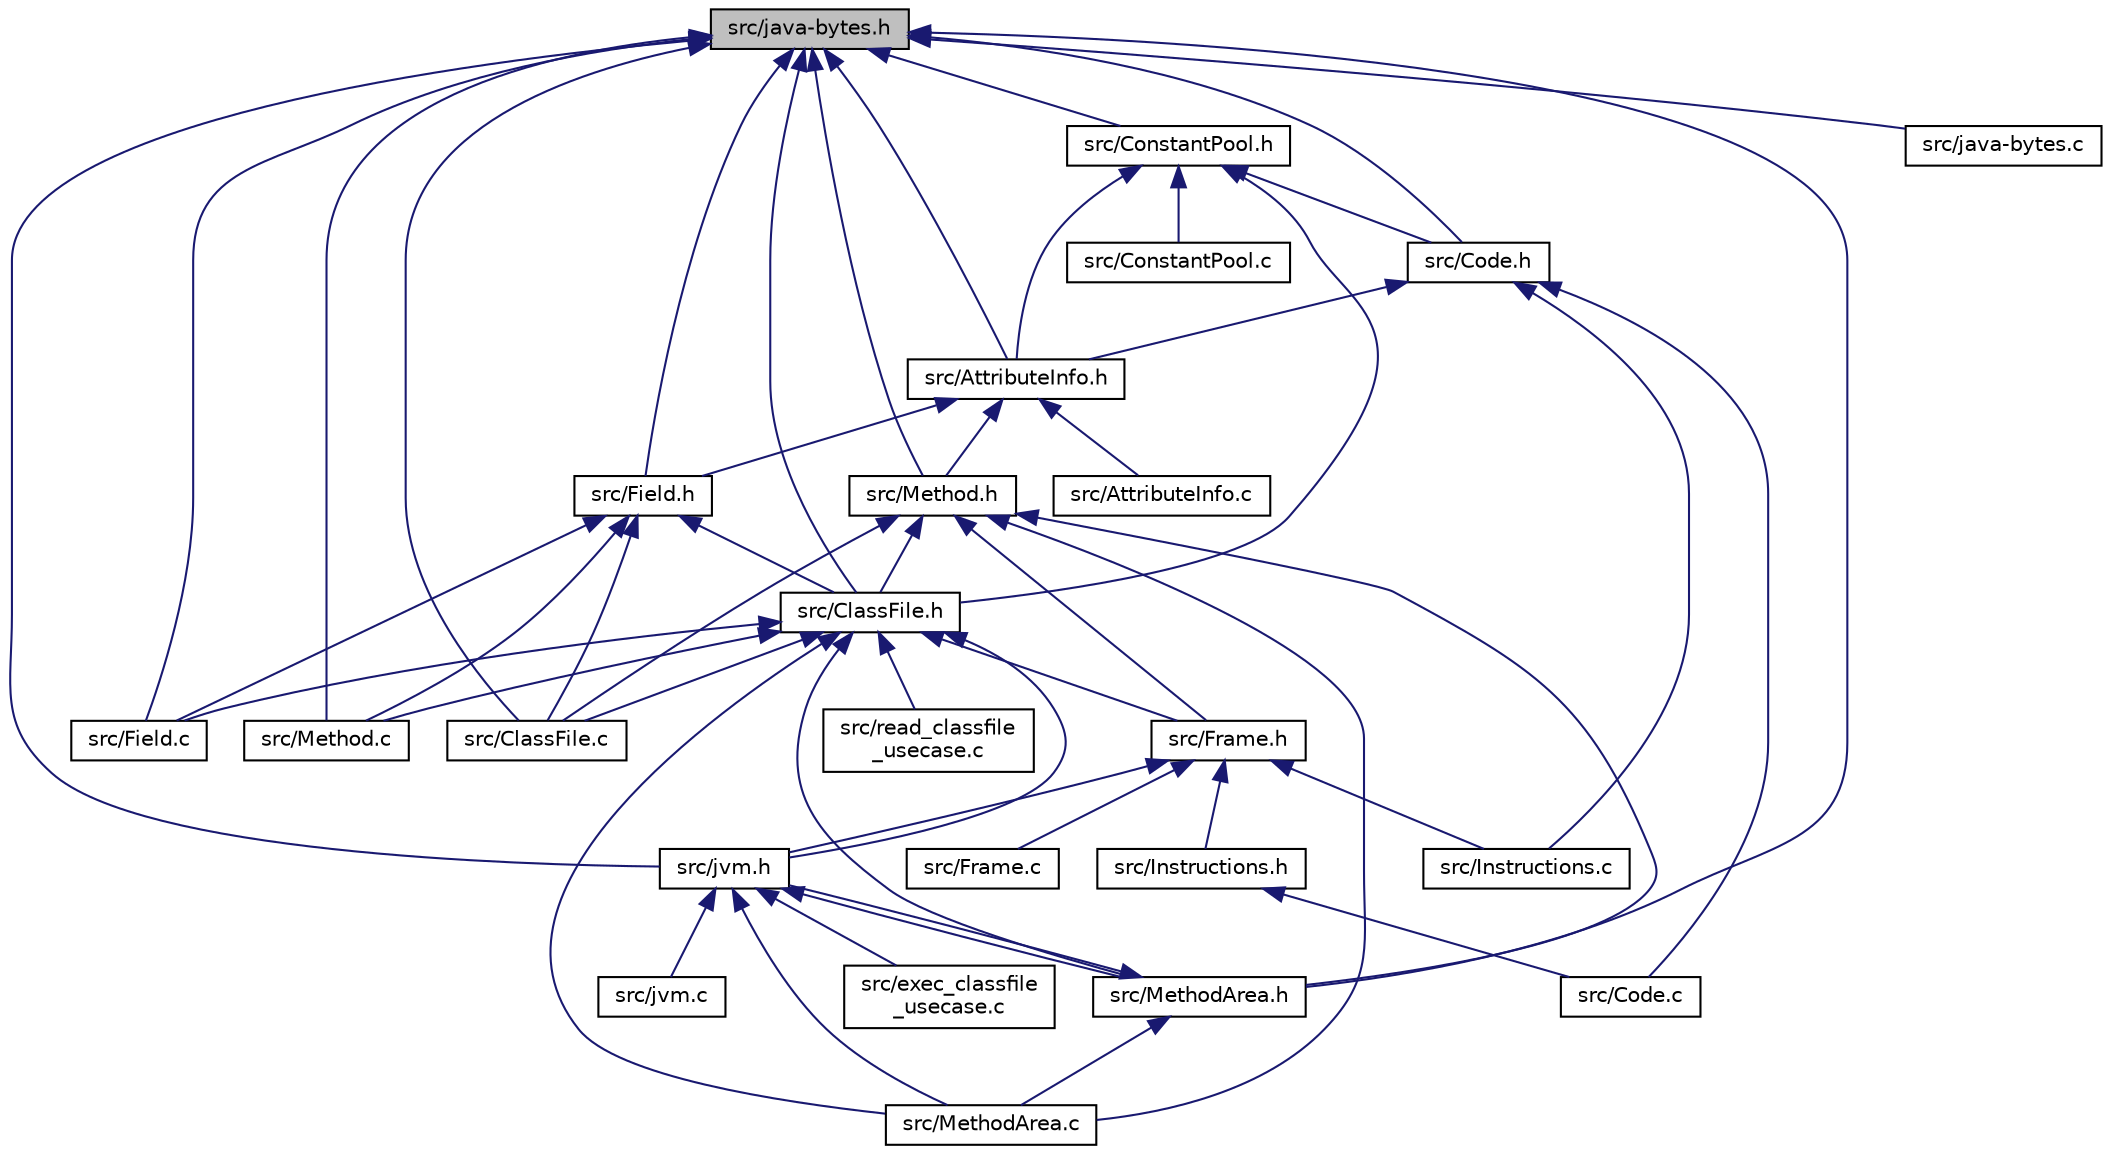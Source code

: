 digraph "src/java-bytes.h"
{
 // LATEX_PDF_SIZE
  edge [fontname="Helvetica",fontsize="10",labelfontname="Helvetica",labelfontsize="10"];
  node [fontname="Helvetica",fontsize="10",shape=record];
  Node1 [label="src/java-bytes.h",height=0.2,width=0.4,color="black", fillcolor="grey75", style="filled", fontcolor="black",tooltip=" "];
  Node1 -> Node2 [dir="back",color="midnightblue",fontsize="10",style="solid"];
  Node2 [label="src/AttributeInfo.h",height=0.2,width=0.4,color="black", fillcolor="white", style="filled",URL="$AttributeInfo_8h.html",tooltip=" "];
  Node2 -> Node3 [dir="back",color="midnightblue",fontsize="10",style="solid"];
  Node3 [label="src/AttributeInfo.c",height=0.2,width=0.4,color="black", fillcolor="white", style="filled",URL="$AttributeInfo_8c.html",tooltip=" "];
  Node2 -> Node4 [dir="back",color="midnightblue",fontsize="10",style="solid"];
  Node4 [label="src/Field.h",height=0.2,width=0.4,color="black", fillcolor="white", style="filled",URL="$Field_8h.html",tooltip=" "];
  Node4 -> Node5 [dir="back",color="midnightblue",fontsize="10",style="solid"];
  Node5 [label="src/ClassFile.c",height=0.2,width=0.4,color="black", fillcolor="white", style="filled",URL="$ClassFile_8c.html",tooltip=" "];
  Node4 -> Node6 [dir="back",color="midnightblue",fontsize="10",style="solid"];
  Node6 [label="src/ClassFile.h",height=0.2,width=0.4,color="black", fillcolor="white", style="filled",URL="$ClassFile_8h.html",tooltip=" "];
  Node6 -> Node5 [dir="back",color="midnightblue",fontsize="10",style="solid"];
  Node6 -> Node7 [dir="back",color="midnightblue",fontsize="10",style="solid"];
  Node7 [label="src/Field.c",height=0.2,width=0.4,color="black", fillcolor="white", style="filled",URL="$Field_8c.html",tooltip=" "];
  Node6 -> Node8 [dir="back",color="midnightblue",fontsize="10",style="solid"];
  Node8 [label="src/Frame.h",height=0.2,width=0.4,color="black", fillcolor="white", style="filled",URL="$Frame_8h.html",tooltip=" "];
  Node8 -> Node9 [dir="back",color="midnightblue",fontsize="10",style="solid"];
  Node9 [label="src/Frame.c",height=0.2,width=0.4,color="black", fillcolor="white", style="filled",URL="$Frame_8c.html",tooltip=" "];
  Node8 -> Node10 [dir="back",color="midnightblue",fontsize="10",style="solid"];
  Node10 [label="src/Instructions.c",height=0.2,width=0.4,color="black", fillcolor="white", style="filled",URL="$Instructions_8c.html",tooltip=" "];
  Node8 -> Node11 [dir="back",color="midnightblue",fontsize="10",style="solid"];
  Node11 [label="src/Instructions.h",height=0.2,width=0.4,color="black", fillcolor="white", style="filled",URL="$Instructions_8h.html",tooltip=" "];
  Node11 -> Node12 [dir="back",color="midnightblue",fontsize="10",style="solid"];
  Node12 [label="src/Code.c",height=0.2,width=0.4,color="black", fillcolor="white", style="filled",URL="$Code_8c.html",tooltip=" "];
  Node8 -> Node13 [dir="back",color="midnightblue",fontsize="10",style="solid"];
  Node13 [label="src/jvm.h",height=0.2,width=0.4,color="black", fillcolor="white", style="filled",URL="$jvm_8h.html",tooltip=" "];
  Node13 -> Node14 [dir="back",color="midnightblue",fontsize="10",style="solid"];
  Node14 [label="src/exec_classfile\l_usecase.c",height=0.2,width=0.4,color="black", fillcolor="white", style="filled",URL="$exec__classfile__usecase_8c.html",tooltip=" "];
  Node13 -> Node15 [dir="back",color="midnightblue",fontsize="10",style="solid"];
  Node15 [label="src/jvm.c",height=0.2,width=0.4,color="black", fillcolor="white", style="filled",URL="$jvm_8c.html",tooltip=" "];
  Node13 -> Node16 [dir="back",color="midnightblue",fontsize="10",style="solid"];
  Node16 [label="src/MethodArea.c",height=0.2,width=0.4,color="black", fillcolor="white", style="filled",URL="$MethodArea_8c.html",tooltip=" "];
  Node13 -> Node17 [dir="back",color="midnightblue",fontsize="10",style="solid"];
  Node17 [label="src/MethodArea.h",height=0.2,width=0.4,color="black", fillcolor="white", style="filled",URL="$MethodArea_8h.html",tooltip=" "];
  Node17 -> Node13 [dir="back",color="midnightblue",fontsize="10",style="solid"];
  Node17 -> Node16 [dir="back",color="midnightblue",fontsize="10",style="solid"];
  Node6 -> Node13 [dir="back",color="midnightblue",fontsize="10",style="solid"];
  Node6 -> Node18 [dir="back",color="midnightblue",fontsize="10",style="solid"];
  Node18 [label="src/Method.c",height=0.2,width=0.4,color="black", fillcolor="white", style="filled",URL="$Method_8c.html",tooltip=" "];
  Node6 -> Node16 [dir="back",color="midnightblue",fontsize="10",style="solid"];
  Node6 -> Node17 [dir="back",color="midnightblue",fontsize="10",style="solid"];
  Node6 -> Node19 [dir="back",color="midnightblue",fontsize="10",style="solid"];
  Node19 [label="src/read_classfile\l_usecase.c",height=0.2,width=0.4,color="black", fillcolor="white", style="filled",URL="$read__classfile__usecase_8c.html",tooltip=" "];
  Node4 -> Node7 [dir="back",color="midnightblue",fontsize="10",style="solid"];
  Node4 -> Node18 [dir="back",color="midnightblue",fontsize="10",style="solid"];
  Node2 -> Node20 [dir="back",color="midnightblue",fontsize="10",style="solid"];
  Node20 [label="src/Method.h",height=0.2,width=0.4,color="black", fillcolor="white", style="filled",URL="$Method_8h.html",tooltip=" "];
  Node20 -> Node5 [dir="back",color="midnightblue",fontsize="10",style="solid"];
  Node20 -> Node6 [dir="back",color="midnightblue",fontsize="10",style="solid"];
  Node20 -> Node8 [dir="back",color="midnightblue",fontsize="10",style="solid"];
  Node20 -> Node16 [dir="back",color="midnightblue",fontsize="10",style="solid"];
  Node20 -> Node17 [dir="back",color="midnightblue",fontsize="10",style="solid"];
  Node1 -> Node5 [dir="back",color="midnightblue",fontsize="10",style="solid"];
  Node1 -> Node6 [dir="back",color="midnightblue",fontsize="10",style="solid"];
  Node1 -> Node21 [dir="back",color="midnightblue",fontsize="10",style="solid"];
  Node21 [label="src/Code.h",height=0.2,width=0.4,color="black", fillcolor="white", style="filled",URL="$Code_8h.html",tooltip=" "];
  Node21 -> Node2 [dir="back",color="midnightblue",fontsize="10",style="solid"];
  Node21 -> Node12 [dir="back",color="midnightblue",fontsize="10",style="solid"];
  Node21 -> Node10 [dir="back",color="midnightblue",fontsize="10",style="solid"];
  Node1 -> Node22 [dir="back",color="midnightblue",fontsize="10",style="solid"];
  Node22 [label="src/ConstantPool.h",height=0.2,width=0.4,color="black", fillcolor="white", style="filled",URL="$ConstantPool_8h.html",tooltip=" "];
  Node22 -> Node2 [dir="back",color="midnightblue",fontsize="10",style="solid"];
  Node22 -> Node6 [dir="back",color="midnightblue",fontsize="10",style="solid"];
  Node22 -> Node21 [dir="back",color="midnightblue",fontsize="10",style="solid"];
  Node22 -> Node23 [dir="back",color="midnightblue",fontsize="10",style="solid"];
  Node23 [label="src/ConstantPool.c",height=0.2,width=0.4,color="black", fillcolor="white", style="filled",URL="$ConstantPool_8c.html",tooltip=" "];
  Node1 -> Node7 [dir="back",color="midnightblue",fontsize="10",style="solid"];
  Node1 -> Node4 [dir="back",color="midnightblue",fontsize="10",style="solid"];
  Node1 -> Node24 [dir="back",color="midnightblue",fontsize="10",style="solid"];
  Node24 [label="src/java-bytes.c",height=0.2,width=0.4,color="black", fillcolor="white", style="filled",URL="$java-bytes_8c.html",tooltip=" "];
  Node1 -> Node13 [dir="back",color="midnightblue",fontsize="10",style="solid"];
  Node1 -> Node18 [dir="back",color="midnightblue",fontsize="10",style="solid"];
  Node1 -> Node20 [dir="back",color="midnightblue",fontsize="10",style="solid"];
  Node1 -> Node17 [dir="back",color="midnightblue",fontsize="10",style="solid"];
}
